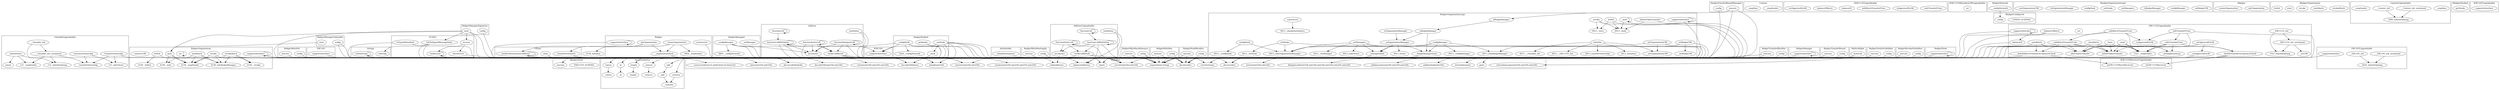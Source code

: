 strict digraph {
subgraph cluster_5890_BadgerMintSelf {
label = "BadgerMintSelf"
"5890_execute" [label="execute"]
"5890_config" [label="config"]
}subgraph cluster_131_OwnableUpgradeable {
label = "OwnableUpgradeable"
"131_transferOwnership" [label="transferOwnership"]
"131_renounceOwnership" [label="renounceOwnership"]
"131___Ownable_init" [label="__Ownable_init"]
"131__transferOwnership" [label="_transferOwnership"]
"131_owner" [label="owner"]
"131___Ownable_init_unchained" [label="__Ownable_init_unchained"]
"131__checkOwner" [label="_checkOwner"]
"131_transferOwnership" -> "131__transferOwnership"
"131_renounceOwnership" -> "131__transferOwnership"
"131___Ownable_init_unchained" -> "131__msgSender"
"131_transferOwnership" -> "131_onlyOwner"
"131___Ownable_init" -> "131_onlyInitializing"
"131_renounceOwnership" -> "131_onlyOwner"
"131___Ownable_init_unchained" -> "131__transferOwnership"
"131___Ownable_init" -> "131___Ownable_init_unchained"
"131__checkOwner" -> "131_owner"
"131__checkOwner" -> "131__msgSender"
"131___Ownable_init_unchained" -> "131_onlyInitializing"
}subgraph cluster_3081_ERC165 {
label = "ERC165"
"3081_supportsInterface" [label="supportsInterface"]
}subgraph cluster_2443_Context {
label = "Context"
"2443__msgSender" [label="_msgSender"]
"2443__msgData" [label="_msgData"]
}subgraph cluster_6926_BadgerManagerClaimable {
label = "BadgerManagerClaimable"
"6926_mint" [label="mint"]
"6926_config" [label="config"]
}subgraph cluster_3856_Badger {
label = "Badger"
"3856_constructor" [label="constructor"]
"3856_supportsInterface" [label="supportsInterface"]
"3856__organizationHash" [label="_organizationHash"]
"3856_createOrganization" [label="createOrganization"]
"3856_getOrganization" [label="getOrganization"]
"3856_createOrganization" -> "3856__organizationHash"
"3856_supportsInterface" -> "3856_supportsInterface"
"3856_createOrganization" -> "3856__msgSender"
"3856_getOrganization" -> "3856__organizationHash"
}subgraph cluster_3093_IERC165 {
label = "IERC165"
"3093_supportsInterface" [label="supportsInterface"]
}subgraph cluster_6807_BadgerManaged {
label = "BadgerManaged"
"6807__setManager" [label="_setManager"]
"6807__configManager" [label="_configManager"]
"6807__configManager" -> "6807__configNetwork"
}subgraph cluster_1690_IERC1155Upgradeable {
label = "IERC1155Upgradeable"
"1690_safeTransferFrom" [label="safeTransferFrom"]
"1690_isApprovedForAll" [label="isApprovedForAll"]
"1690_safeBatchTransferFrom" [label="safeBatchTransferFrom"]
"1690_balanceOf" [label="balanceOf"]
"1690_balanceOfBatch" [label="balanceOfBatch"]
"1690_setApprovalForAll" [label="setApprovalForAll"]
}subgraph cluster_282_Initializable {
label = "Initializable"
"282__disableInitializers" [label="_disableInitializers"]
}subgraph cluster_5788_BadgerMintMaxSupply {
label = "BadgerMintMaxSupply"
"5788_execute" [label="execute"]
"5788_config" [label="config"]
}subgraph cluster_1948_AddressUpgradeable {
label = "AddressUpgradeable"
"1948_functionCall" [label="functionCall"]
"1948_isContract" [label="isContract"]
"1948_functionStaticCall" [label="functionStaticCall"]
"1948_functionCallWithValue" [label="functionCallWithValue"]
"1948_verifyCallResult" [label="verifyCallResult"]
"1948_sendValue" [label="sendValue"]
"1948_functionCallWithValue" -> "1948_verifyCallResult"
"1948_functionStaticCall" -> "1948_verifyCallResult"
"1948_functionStaticCall" -> "1948_functionStaticCall"
"1948_functionCall" -> "1948_functionCallWithValue"
"1948_functionCall" -> "1948_functionCall"
"1948_functionCallWithValue" -> "1948_functionCallWithValue"
"1948_functionStaticCall" -> "1948_isContract"
"1948_functionCallWithValue" -> "1948_isContract"
}subgraph cluster_5664_BadgerMintMaxAllowance {
label = "BadgerMintMaxAllowance"
"5664_execute" [label="execute"]
"5664_config" [label="config"]
}subgraph cluster_5537_BadgerMintMax {
label = "BadgerMintMax"
"5537_execute" [label="execute"]
"5537_config" [label="config"]
}subgraph cluster_5410_BadgerHookBlocklist {
label = "BadgerHookBlocklist"
"5410_config" [label="config"]
"5410_execute" [label="execute"]
}subgraph cluster_1568_IERC1155ReceiverUpgradeable {
label = "IERC1155ReceiverUpgradeable"
"1568_onERC1155BatchReceived" [label="onERC1155BatchReceived"]
"1568_onERC1155Received" [label="onERC1155Received"]
}subgraph cluster_1705_IERC1155MetadataURIUpgradeable {
label = "IERC1155MetadataURIUpgradeable"
"1705_uri" [label="uri"]
}subgraph cluster_3883_BadgerNetwork {
label = "BadgerNetwork"
"3883__configNetwork" [label="_configNetwork"]
}subgraph cluster_6700_IBadgerOrganizationLogic {
label = "IBadgerOrganizationLogic"
"6700_setBadgeURI" [label="setBadgeURI"]
"6700_configManager" [label="configManager"]
"6700_isBadgeManager" [label="isBadgeManager"]
"6700_setManagers" [label="setManagers"]
"6700_setHooks" [label="setHooks"]
"6700_configHook" [label="configHook"]
"6700_isOrganizationManager" [label="isOrganizationManager"]
"6700_setOrganizationURI" [label="setOrganizationURI"]
}subgraph cluster_4913_BadgerOrganizationLogic {
label = "BadgerOrganizationLogic"
"4913_setOrganizationURI" [label="setOrganizationURI"]
"4913__setBadgeURI" [label="_setBadgeURI"]
"4913__mint" [label="_mint"]
"4913__isOrganizationManager" [label="_isOrganizationManager"]
"4913__revoke" [label="_revoke"]
"4913__badgeManagerHash" [label="_badgeManagerHash"]
"4913_isBadgeManager" [label="isBadgeManager"]
"4913_setBadgeURI" [label="setBadgeURI"]
"4913__beforeTokenTransfer" [label="_beforeTokenTransfer"]
"4913_configManager" [label="configManager"]
"4913__forfeit" [label="_forfeit"]
"4913_initialize" [label="initialize"]
"4913_supportsInterface" [label="supportsInterface"]
"4913__isBadgeManager" [label="_isBadgeManager"]
"4913_isOrganizationManager" [label="isOrganizationManager"]
"4913__setOrganizationURI" [label="_setOrganizationURI"]
"4913_setManagers" [label="setManagers"]
"4913_setHooks" [label="setHooks"]
"4913_configHook" [label="configHook"]
"4913_constructor" [label="constructor"]
"4913__managerHash" [label="_managerHash"]
"4913_initialize" -> "4913__setOrganizationURI"
"4913_supportsInterface" -> "4913_supportsInterface"
"4913_setHooks" -> "4913__setHook"
"4913_setBadgeURI" -> "4913_onlyBadgeManager"
"4913_setHooks" -> "4913_onlyOrganizationManager"
"4913__revoke" -> "4913__hook"
"4913_configManager" -> "4913_onlyBadgeManager"
"4913__forfeit" -> "4913__hook"
"4913_configManager" -> "4913__managerHash"
"4913__beforeTokenTransfer" -> "4913__hook"
"4913_constructor" -> "4913__disableInitializers"
"4913__isOrganizationManager" -> "4913_owner"
"4913_setManagers" -> "4913__managerHash"
"4913_configManager" -> "4913__badgeManagerHash"
"4913__mint" -> "4913__hook"
"4913_isBadgeManager" -> "4913__isBadgeManager"
"4913_isOrganizationManager" -> "4913__isOrganizationManager"
"4913_setManagers" -> "4913_onlyOrganizationManager"
"4913__isBadgeManager" -> "4913__badgeManagerHash"
"4913_initialize" -> "4913___Ownable_init"
"4913_configHook" -> "4913__configHook"
"4913_setBadgeURI" -> "4913__setBadgeURI"
"4913_configManager" -> "4913_onlyOrganizationManager"
"4913_setManagers" -> "4913_onlyOwner"
"4913_initialize" -> "4913___ERC1155_init"
"4913__forfeit" -> "4913__burn"
"4913_initialize" -> "4913_transferOwnership"
"4913__isOrganizationManager" -> "4913__managerHash"
"4913_setOrganizationURI" -> "4913_onlyOrganizationManager"
"4913_setManagers" -> "4913__badgeManagerHash"
"4913_configHook" -> "4913_onlyOrganizationManager"
"4913_setManagers" -> "4913__setManager"
"4913_configManager" -> "4913__configManager"
"4913__isBadgeManager" -> "4913__isOrganizationManager"
"4913__mint" -> "4913__mint"
"4913_setOrganizationURI" -> "4913__setOrganizationURI"
"4913__revoke" -> "4913__burn"
"4913_initialize" -> "4913_initializer"
}subgraph cluster_7091_BadgerManagerSignature {
label = "BadgerManagerSignature"
"7091_mint" [label="mint"]
"7091_config" [label="config"]
}subgraph cluster_6452_IBadger {
label = "IBadger"
"6452_getOrganization" [label="getOrganization"]
"6452_createOrganization" [label="createOrganization"]
}subgraph cluster_6068_BadgerTransferBlocklist {
label = "BadgerTransferBlocklist"
"6068_execute" [label="execute"]
"6068_config" [label="config"]
}subgraph cluster_6840_BadgerManager {
label = "BadgerManager"
"6840_supportsInterface" [label="supportsInterface"]
"6840_supportsInterface" -> "6840_supportsInterface"
}subgraph cluster_6200_BadgerTransferBound {
label = "BadgerTransferBound"
"6200_execute" [label="execute"]
"6200_config" [label="config"]
}subgraph cluster_4158_BadgerOrganization {
label = "BadgerOrganization"
"4158_revoke" [label="revoke"]
"4158_mintBatch" [label="mintBatch"]
"4158_forfeit" [label="forfeit"]
"4158_revokeBatch" [label="revokeBatch"]
"4158_uri" [label="uri"]
"4158_mint" [label="mint"]
"4158_supportsInterface" [label="supportsInterface"]
"4158_contractURI" [label="contractURI"]
"4158_mint" -> "4158__msgSender"
"4158_forfeit" -> "4158__msgSender"
"4158_mintBatch" -> "4158_onlyBadgeManager"
"4158_uri" -> "4158_uri"
"4158_mintBatch" -> "4158__mint"
"4158_revokeBatch" -> "4158__msgSender"
"4158_mintBatch" -> "4158__msgSender"
"4158_mint" -> "4158__mint"
"4158_revoke" -> "4158_onlyBadgeManager"
"4158_supportsInterface" -> "4158_supportsInterface"
"4158_revokeBatch" -> "4158_onlyBadgeManager"
"4158_revoke" -> "4158__revoke"
"4158_revokeBatch" -> "4158__revoke"
"4158_revoke" -> "4158__msgSender"
"4158_forfeit" -> "4158__forfeit"
"4158_mint" -> "4158_onlyBadgeManager"
}subgraph cluster_6594_IBadgerOrganization {
label = "IBadgerOrganization"
"6594_revokeBatch" [label="revokeBatch"]
"6594_mintBatch" [label="mintBatch"]
"6594_revoke" [label="revoke"]
"6594_mint" [label="mint"]
"6594_forfeit" [label="forfeit"]
}subgraph cluster_7107_Multicallable {
label = "Multicallable"
"7107_multicall" [label="multicall"]
}subgraph cluster_6468_IBadgerConfigured {
label = "IBadgerConfigured"
"6468_CONFIG_SCHEMA" [label="CONFIG_SCHEMA"]
"6468_config" [label="config"]
}subgraph cluster_1990_ContextUpgradeable {
label = "ContextUpgradeable"
"1990__msgData" [label="_msgData"]
"1990___Context_init_unchained" [label="__Context_init_unchained"]
"1990___Context_init" [label="__Context_init"]
"1990__msgSender" [label="_msgSender"]
"1990___Context_init_unchained" -> "1990_onlyInitializing"
"1990___Context_init" -> "1990_onlyInitializing"
}subgraph cluster_5324_BadgerForfeitForbidden {
label = "BadgerForfeitForbidden"
"5324_execute" [label="execute"]
"5324_config" [label="config"]
}subgraph cluster_2126_Clones {
label = "Clones"
"2126_cloneDeterministic" [label="cloneDeterministic"]
"2126_predictDeterministicAddress" [label="predictDeterministicAddress"]
"2126_clone" [label="clone"]
"2126_predictDeterministicAddress" -> "2126_predictDeterministicAddress"
}subgraph cluster_6352_BadgerTransferBoundManaged {
label = "BadgerTransferBoundManaged"
"6352_config" [label="config"]
"6352_execute" [label="execute"]
}subgraph cluster_6488_IBadgerHook {
label = "IBadgerHook"
"6488_EXECUTE_SCHEMA" [label="EXECUTE_SCHEMA"]
"6488_execute" [label="execute"]
}subgraph cluster_5976_BadgerRevokeForbidden {
label = "BadgerRevokeForbidden"
"5976_execute" [label="execute"]
"5976_config" [label="config"]
}subgraph cluster_4956_BadgerHook {
label = "BadgerHook"
"4956_supportsInterface" [label="supportsInterface"]
"4956_supportsInterface" -> "4956_supportsInterface"
}subgraph cluster_3692_EnumerableSet {
label = "EnumerableSet"
"3692__at" [label="_at"]
"3692__length" [label="_length"]
"3692_remove" [label="remove"]
"3692_values" [label="values"]
"3692__remove" [label="_remove"]
"3692_add" [label="add"]
"3692_at" [label="at"]
"3692__add" [label="_add"]
"3692_length" [label="length"]
"3692_contains" [label="contains"]
"3692__contains" [label="_contains"]
"3692__values" [label="_values"]
"3692_values" -> "3692__values"
"3692_length" -> "3692__length"
"3692_remove" -> "3692__remove"
"3692_contains" -> "3692__contains"
"3692_add" -> "3692__add"
"3692__add" -> "3692__contains"
"3692_at" -> "3692__at"
}subgraph cluster_2669_Strings {
label = "Strings"
"2669_toString" [label="toString"]
"2669_toHexString" [label="toHexString"]
"2669_toHexString" -> "2669_toHexString"
}subgraph cluster_3057_ECDSA {
label = "ECDSA"
"3057_recover" [label="recover"]
"3057__throwError" [label="_throwError"]
"3057_tryRecover" [label="tryRecover"]
"3057_toTypedDataHash" [label="toTypedDataHash"]
"3057_toEthSignedMessageHash" [label="toEthSignedMessageHash"]
"3057_recover" -> "3057__throwError"
"3057_recover" -> "3057_tryRecover"
"3057_tryRecover" -> "3057_tryRecover"
}subgraph cluster_2034_ERC165Upgradeable {
label = "ERC165Upgradeable"
"2034___ERC165_init_unchained" [label="__ERC165_init_unchained"]
"2034_supportsInterface" [label="supportsInterface"]
"2034___ERC165_init" [label="__ERC165_init"]
"2034___ERC165_init_unchained" -> "2034_onlyInitializing"
"2034___ERC165_init" -> "2034_onlyInitializing"
}subgraph cluster_6516_IBadgerHooked {
label = "IBadgerHooked"
"6516_getHooks" [label="getHooks"]
}subgraph cluster_2421_Address {
label = "Address"
"2421_sendValue" [label="sendValue"]
"2421_functionDelegateCall" [label="functionDelegateCall"]
"2421_functionCall" [label="functionCall"]
"2421_verifyCallResult" [label="verifyCallResult"]
"2421_isContract" [label="isContract"]
"2421_functionStaticCall" [label="functionStaticCall"]
"2421_functionCallWithValue" [label="functionCallWithValue"]
"2421_functionCall" -> "2421_functionCall"
"2421_functionDelegateCall" -> "2421_isContract"
"2421_functionDelegateCall" -> "2421_verifyCallResult"
"2421_functionDelegateCall" -> "2421_functionDelegateCall"
"2421_functionStaticCall" -> "2421_isContract"
"2421_functionStaticCall" -> "2421_verifyCallResult"
"2421_functionCallWithValue" -> "2421_verifyCallResult"
"2421_functionCallWithValue" -> "2421_functionCallWithValue"
"2421_functionStaticCall" -> "2421_functionStaticCall"
"2421_functionCallWithValue" -> "2421_isContract"
"2421_functionCall" -> "2421_functionCallWithValue"
}subgraph cluster_1527_ERC1155Upgradeable {
label = "ERC1155Upgradeable"
"1527__beforeTokenTransfer" [label="_beforeTokenTransfer"]
"1527___ERC1155_init_unchained" [label="__ERC1155_init_unchained"]
"1527__burn" [label="_burn"]
"1527__setURI" [label="_setURI"]
"1527__safeBatchTransferFrom" [label="_safeBatchTransferFrom"]
"1527_balanceOf" [label="balanceOf"]
"1527_balanceOfBatch" [label="balanceOfBatch"]
"1527_safeBatchTransferFrom" [label="safeBatchTransferFrom"]
"1527_setApprovalForAll" [label="setApprovalForAll"]
"1527___ERC1155_init" [label="__ERC1155_init"]
"1527__burnBatch" [label="_burnBatch"]
"1527__afterTokenTransfer" [label="_afterTokenTransfer"]
"1527__doSafeBatchTransferAcceptanceCheck" [label="_doSafeBatchTransferAcceptanceCheck"]
"1527__safeTransferFrom" [label="_safeTransferFrom"]
"1527__mint" [label="_mint"]
"1527_uri" [label="uri"]
"1527_supportsInterface" [label="supportsInterface"]
"1527__setApprovalForAll" [label="_setApprovalForAll"]
"1527__doSafeTransferAcceptanceCheck" [label="_doSafeTransferAcceptanceCheck"]
"1527__mintBatch" [label="_mintBatch"]
"1527_isApprovedForAll" [label="isApprovedForAll"]
"1527__asSingletonArray" [label="_asSingletonArray"]
"1527_safeTransferFrom" [label="safeTransferFrom"]
"1527___ERC1155_init_unchained" -> "1527__setURI"
"1527__safeBatchTransferFrom" -> "1527__doSafeBatchTransferAcceptanceCheck"
"1527__burnBatch" -> "1527__beforeTokenTransfer"
"1527_setApprovalForAll" -> "1527__setApprovalForAll"
"1527_safeBatchTransferFrom" -> "1527__safeBatchTransferFrom"
"1527_balanceOfBatch" -> "1527_balanceOf"
"1527_setApprovalForAll" -> "1527__msgSender"
"1527__mintBatch" -> "1527__msgSender"
"1527__burnBatch" -> "1527__afterTokenTransfer"
"1527__mint" -> "1527__asSingletonArray"
"1527__safeBatchTransferFrom" -> "1527__msgSender"
"1527__safeTransferFrom" -> "1527__msgSender"
"1527_safeBatchTransferFrom" -> "1527__msgSender"
"1527__burn" -> "1527__beforeTokenTransfer"
"1527__safeTransferFrom" -> "1527__asSingletonArray"
"1527__safeBatchTransferFrom" -> "1527__afterTokenTransfer"
"1527__mint" -> "1527__doSafeTransferAcceptanceCheck"
"1527__mintBatch" -> "1527__beforeTokenTransfer"
"1527__mintBatch" -> "1527__afterTokenTransfer"
"1527__burn" -> "1527__msgSender"
"1527__burn" -> "1527__asSingletonArray"
"1527___ERC1155_init" -> "1527_onlyInitializing"
"1527___ERC1155_init_unchained" -> "1527_onlyInitializing"
"1527_safeTransferFrom" -> "1527__safeTransferFrom"
"1527__mint" -> "1527__afterTokenTransfer"
"1527__mintBatch" -> "1527__doSafeBatchTransferAcceptanceCheck"
"1527__safeTransferFrom" -> "1527__doSafeTransferAcceptanceCheck"
"1527__mint" -> "1527__beforeTokenTransfer"
"1527__burn" -> "1527__afterTokenTransfer"
"1527_safeTransferFrom" -> "1527__msgSender"
"1527__safeBatchTransferFrom" -> "1527__beforeTokenTransfer"
"1527__burnBatch" -> "1527__msgSender"
"1527___ERC1155_init" -> "1527___ERC1155_init_unchained"
"1527_supportsInterface" -> "1527_supportsInterface"
"1527__safeTransferFrom" -> "1527__beforeTokenTransfer"
"1527__safeTransferFrom" -> "1527__afterTokenTransfer"
"1527_safeTransferFrom" -> "1527_isApprovedForAll"
"1527_safeBatchTransferFrom" -> "1527_isApprovedForAll"
"1527__mint" -> "1527__msgSender"
}subgraph cluster_5240_BadgerHooked {
label = "BadgerHooked"
"5240__hook" [label="_hook"]
"5240__configHook" [label="_configHook"]
"5240_getHooks" [label="getHooks"]
"5240__setHook" [label="_setHook"]
"5240__setHook" -> "5240__hook"
"5240__configHook" -> "5240__configNetwork"
}subgraph cluster_2046_IERC165Upgradeable {
label = "IERC165Upgradeable"
"2046_supportsInterface" [label="supportsInterface"]
}subgraph cluster_solidity {
label = "[Solidity]"
"returndatasize()" 
"abi.decode()" 
"revert(uint256,uint256)" 
"type()" 
"calldataload(uint256)" 
"keccak256(uint256,uint256)" 
"abi.encode()" 
"byte(uint256,uint256)" 
"mstore(uint256,uint256)" 
"calldatacopy(uint256,uint256,uint256)" 
"abi.encodePacked()" 
"require(bool,string)" 
"delegatecall(uint256,uint256,uint256,uint256,uint256,uint256)" 
"keccak256(bytes)" 
"code(address)" 
"return(uint256,uint256)" 
"ecrecover(bytes32,uint8,bytes32,bytes32)" 
"create2(uint256,uint256,uint256,uint256)" 
"mload(uint256)" 
"balance(address)" 
"create(uint256,uint256,uint256)" 
"returndatacopy(uint256,uint256,uint256)" 
"gas()" 
"revert(string)" 
"5240__setHook" -> "abi.encode()"
"5537_execute" -> "abi.decode()"
"4913_setHooks" -> "require(bool,string)"
"6926_config" -> "abi.decode()"
"3057_tryRecover" -> "ecrecover(bytes32,uint8,bytes32,bytes32)"
"5324_execute" -> "require(bool,string)"
"7107_multicall" -> "return(uint256,uint256)"
"4913_setManagers" -> "require(bool,string)"
"5664_config" -> "abi.decode()"
"1948_verifyCallResult" -> "revert(uint256,uint256)"
"6200_execute" -> "require(bool,string)"
"4913_setOrganizationURI" -> "require(bool,string)"
"5664_execute" -> "abi.decode()"
"2126_cloneDeterministic" -> "create2(uint256,uint256,uint256,uint256)"
"4913__managerHash" -> "abi.encode()"
"1527__burnBatch" -> "require(bool,string)"
"1948_isContract" -> "code(address)"
"2126_clone" -> "require(bool,string)"
"1527__doSafeTransferAcceptanceCheck" -> "revert(string)"
"2421_functionDelegateCall" -> "require(bool,string)"
"5324_execute" -> "abi.decode()"
"2126_predictDeterministicAddress" -> "mload(uint256)"
"4913__revoke" -> "abi.encode()"
"1948_sendValue" -> "balance(address)"
"3856_constructor" -> "require(bool,string)"
"1948_functionStaticCall" -> "require(bool,string)"
"6840_supportsInterface" -> "type()"
"3856_supportsInterface" -> "type()"
"2421_functionStaticCall" -> "require(bool,string)"
"282__disableInitializers" -> "require(bool,string)"
"5890_execute" -> "abi.decode()"
"7107_multicall" -> "returndatasize()"
"5890_config" -> "abi.decode()"
"1527_safeTransferFrom" -> "require(bool,string)"
"5664_execute" -> "require(bool,string)"
"5788_config" -> "abi.decode()"
"7107_multicall" -> "calldataload(uint256)"
"5788_config" -> "require(bool,string)"
"131__checkOwner" -> "require(bool,string)"
"2126_predictDeterministicAddress" -> "mstore(uint256,uint256)"
"5240__configHook" -> "require(bool,string)"
"4913__mint" -> "abi.encode()"
"5537_config" -> "require(bool,string)"
"5240__configHook" -> "type()"
"4913__forfeit" -> "abi.encode()"
"3057__throwError" -> "revert(string)"
"2669_toHexString" -> "require(bool,string)"
"1948_verifyCallResult" -> "revert(string)"
"5240__setHook" -> "require(bool,string)"
"131_transferOwnership" -> "require(bool,string)"
"1527__safeBatchTransferFrom" -> "require(bool,string)"
"7107_multicall" -> "mstore(uint256,uint256)"
"2126_cloneDeterministic" -> "require(bool,string)"
"4913__beforeTokenTransfer" -> "abi.encode()"
"2421_verifyCallResult" -> "revert(uint256,uint256)"
"4956_supportsInterface" -> "type()"
"6352_execute" -> "abi.decode()"
"7091_mint" -> "abi.encodePacked()"
"5664_config" -> "require(bool,string)"
"1948_functionCallWithValue" -> "balance(address)"
"2421_sendValue" -> "require(bool,string)"
"2421_isContract" -> "code(address)"
"5976_execute" -> "abi.decode()"
"5537_config" -> "abi.decode()"
"4913__managerHash" -> "keccak256(bytes)"
"1527_supportsInterface" -> "type()"
"7107_multicall" -> "gas()"
"6352_config" -> "abi.decode()"
"2126_clone" -> "mstore(uint256,uint256)"
"7107_multicall" -> "returndatacopy(uint256,uint256,uint256)"
"1527_safeBatchTransferFrom" -> "require(bool,string)"
"6068_config" -> "abi.decode()"
"6807__configManager" -> "require(bool,string)"
"3057_tryRecover" -> "mload(uint256)"
"6068_execute" -> "abi.decode()"
"2034_supportsInterface" -> "type()"
"3057_toEthSignedMessageHash" -> "abi.encodePacked()"
"7107_multicall" -> "delegatecall(uint256,uint256,uint256,uint256,uint256,uint256)"
"5788_execute" -> "abi.decode()"
"5976_execute" -> "require(bool,string)"
"4913__badgeManagerHash" -> "keccak256(bytes)"
"6926_config" -> "require(bool,string)"
"2126_cloneDeterministic" -> "mload(uint256)"
"2126_clone" -> "create(uint256,uint256,uint256)"
"2126_cloneDeterministic" -> "mstore(uint256,uint256)"
"2126_clone" -> "mload(uint256)"
"1948_functionCallWithValue" -> "require(bool,string)"
"4913_supportsInterface" -> "type()"
"2421_verifyCallResult" -> "revert(string)"
"3057_tryRecover" -> "byte(uint256,uint256)"
"1527__doSafeBatchTransferAcceptanceCheck" -> "revert(string)"
"3057_toTypedDataHash" -> "abi.encodePacked()"
"6200_config" -> "abi.decode()"
"4158_mintBatch" -> "require(bool,string)"
"7107_multicall" -> "revert(uint256,uint256)"
"7091_mint" -> "keccak256(bytes)"
"1527__burn" -> "require(bool,string)"
"7107_multicall" -> "mload(uint256)"
"5324_config" -> "abi.decode()"
"4158_supportsInterface" -> "type()"
"5240__setHook" -> "type()"
"1527_balanceOf" -> "require(bool,string)"
"3856__organizationHash" -> "keccak256(bytes)"
"4913_setBadgeURI" -> "require(bool,string)"
"5410_config" -> "abi.decode()"
"4913__badgeManagerHash" -> "abi.encode()"
"1527_balanceOfBatch" -> "require(bool,string)"
"5537_execute" -> "require(bool,string)"
"1948_verifyCallResult" -> "mload(uint256)"
"6807__configManager" -> "type()"
"3856__organizationHash" -> "abi.encodePacked()"
"7091_config" -> "abi.decode()"
"6200_execute" -> "abi.decode()"
"1527__safeTransferFrom" -> "require(bool,string)"
"5410_execute" -> "abi.decode()"
"1527__mintBatch" -> "require(bool,string)"
"5410_execute" -> "require(bool,string)"
"1527__mint" -> "require(bool,string)"
"1527__setApprovalForAll" -> "require(bool,string)"
"5788_execute" -> "require(bool,string)"
"2421_sendValue" -> "balance(address)"
"3081_supportsInterface" -> "type()"
"5976_config" -> "abi.decode()"
"6068_execute" -> "require(bool,string)"
"2126_predictDeterministicAddress" -> "keccak256(uint256,uint256)"
"1948_sendValue" -> "require(bool,string)"
"4158_revokeBatch" -> "require(bool,string)"
"7107_multicall" -> "calldatacopy(uint256,uint256,uint256)"
"2421_functionCallWithValue" -> "balance(address)"
"5890_execute" -> "require(bool,string)"
"3057_toEthSignedMessageHash" -> "keccak256(bytes)"
"2421_functionCallWithValue" -> "require(bool,string)"
"6352_execute" -> "require(bool,string)"
"3057_toTypedDataHash" -> "keccak256(bytes)"
"2421_verifyCallResult" -> "mload(uint256)"
"7091_mint" -> "require(bool,string)"
}"1527__doSafeBatchTransferAcceptanceCheck" -> "1568_onERC1155BatchReceived"
"5240__hook" -> "6488_execute"
"5240_getHooks" -> "3692_at"
"5240__setHook" -> "3692_remove"
"6352_execute" -> "4913_isBadgeManager"
"3057_toEthSignedMessageHash" -> "2669_toString"
"5240__configHook" -> "2421_isContract"
"7091_mint" -> "3057_toEthSignedMessageHash"
"3856_getOrganization" -> "2126_predictDeterministicAddress"
"5240__configHook" -> "3692_contains"
"7091_mint" -> "4158_mint"
"1527__doSafeTransferAcceptanceCheck" -> "1568_onERC1155Received"
"5240__configHook" -> "3093_supportsInterface"
"5240__setHook" -> "3692_add"
"7091_mint" -> "3057_recover"
"5240__setHook" -> "3093_supportsInterface"
"6807__configManager" -> "2421_isContract"
"3856_createOrganization" -> "4158_initialize"
"3883__configNetwork" -> "6468_config"
"5240__hook" -> "3692_values"
"6807__configManager" -> "3093_supportsInterface"
"5240_getHooks" -> "3692_length"
"6926_mint" -> "4158_mint"
"3856_createOrganization" -> "2126_cloneDeterministic"
}